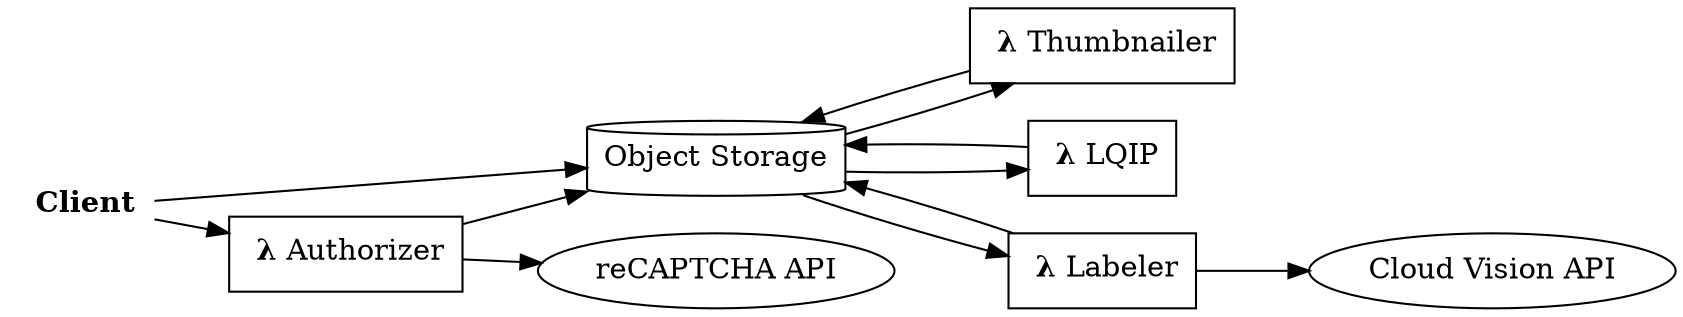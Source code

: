 digraph g {
  rankdir="LR"
  newrank="true"
  // splines="line" // ortho|line|polyline

  client [shape="plaintext", label=< <b>Client</b><br/>>];
  "Object Storage" [shape="cylinder"];
  "reCAPTCHA API";
  "Cloud Vision API";

  authorizer [shape="rect", label=< <b>λ</b> Authorizer<br/>>];
  thumbnailer [shape="rect", label=< <b>λ</b> Thumbnailer<br/>>];
  lqip [shape="rect", label=< <b>λ</b> LQIP<br/>>];
  labeler [shape="rect", label=< <b>λ</b> Labeler<br/>>];

  client -> authorizer;
  authorizer -> "reCAPTCHA API";
  authorizer -> "Object Storage";
  client -> "Object Storage";

  "Object Storage" -> thumbnailer;
  thumbnailer -> "Object Storage";
  "Object Storage" -> lqip;
  lqip -> "Object Storage";
  "Object Storage" -> labeler;
  labeler -> "Object Storage";
  labeler -> "Cloud Vision API";
}
